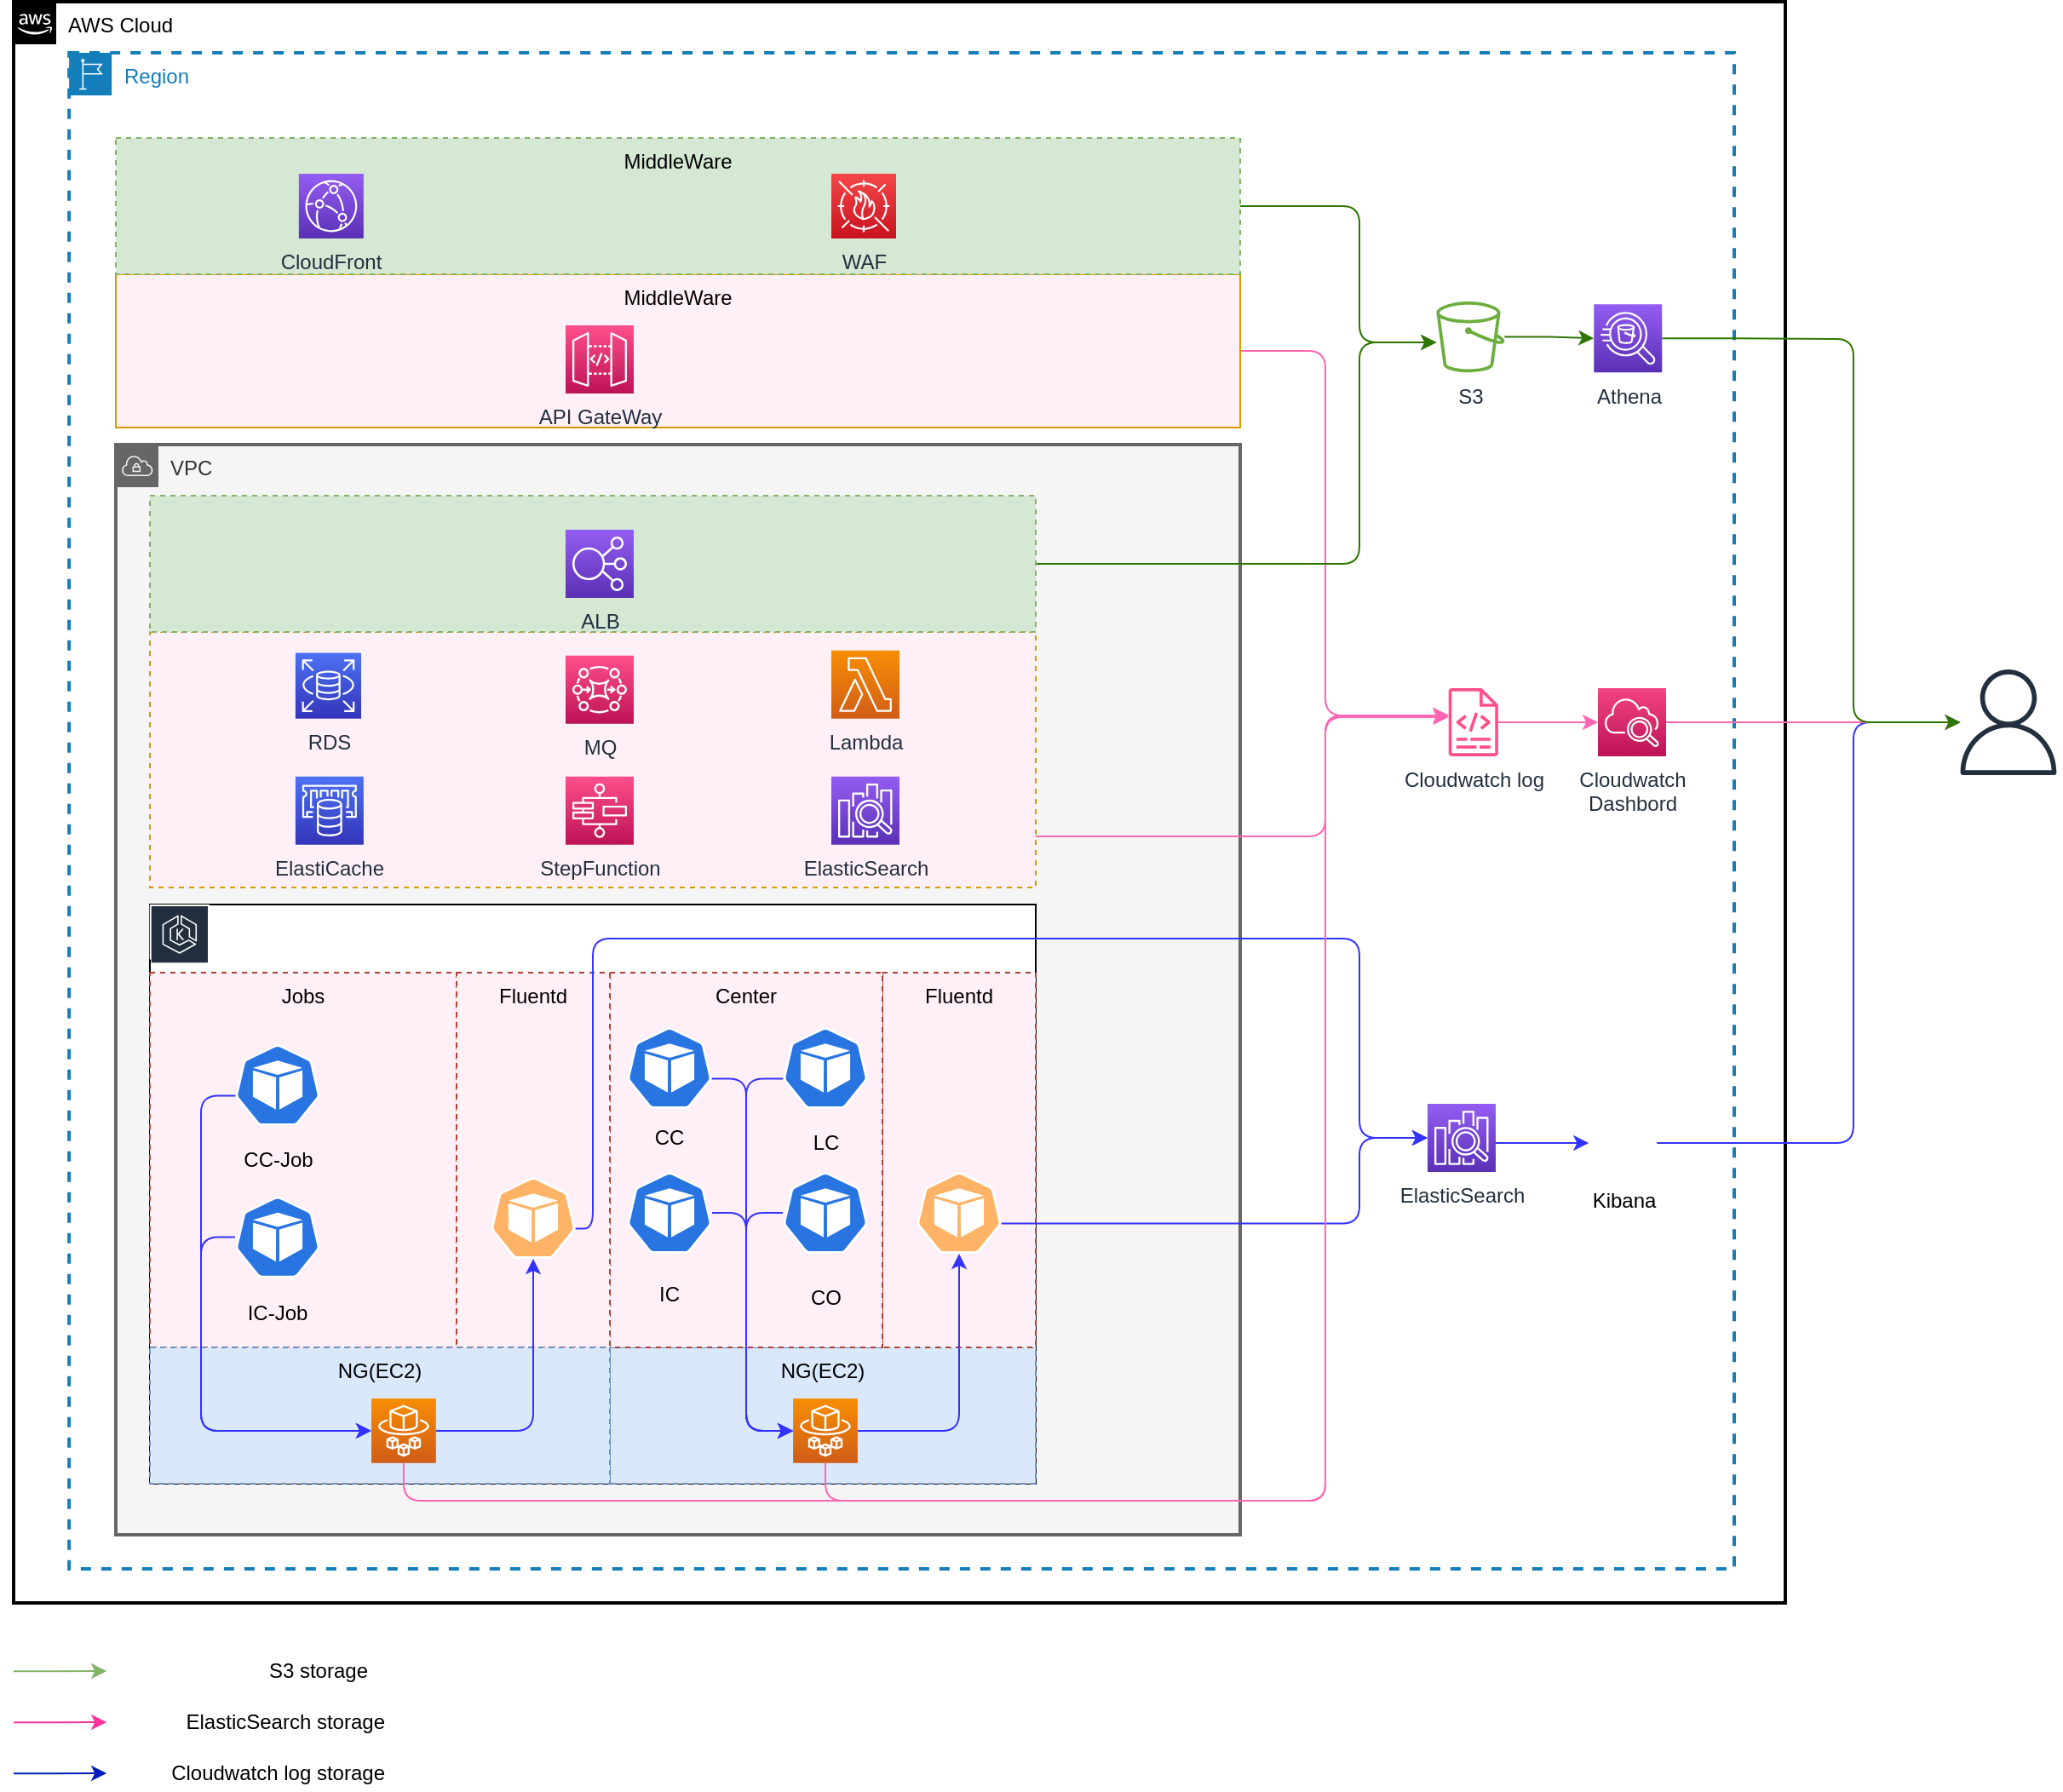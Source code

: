 <mxfile version="15.1.1" type="github">
  <diagram id="JrnqUwHhGGC6w4v_QgO1" name="Page-1">
    <mxGraphModel dx="1113" dy="553" grid="1" gridSize="10" guides="1" tooltips="1" connect="1" arrows="1" fold="1" page="1" pageScale="1" pageWidth="827" pageHeight="1169" background="none" math="0" shadow="0">
      <root>
        <mxCell id="0" />
        <mxCell id="1" parent="0" />
        <mxCell id="oeIwhElIJajcfcrf5PPU-1" value="AWS Cloud" style="points=[[0,0],[0.25,0],[0.5,0],[0.75,0],[1,0],[1,0.25],[1,0.5],[1,0.75],[1,1],[0.75,1],[0.5,1],[0.25,1],[0,1],[0,0.75],[0,0.5],[0,0.25]];outlineConnect=0;html=1;whiteSpace=wrap;fontSize=12;fontStyle=0;shape=mxgraph.aws4.group;grIcon=mxgraph.aws4.group_aws_cloud_alt;verticalAlign=top;align=left;spacingLeft=30;dashed=0;strokeWidth=2;" parent="1" vertex="1">
          <mxGeometry x="270" y="180" width="1040" height="940" as="geometry" />
        </mxCell>
        <mxCell id="oeIwhElIJajcfcrf5PPU-91" value="Region" style="points=[[0,0],[0.25,0],[0.5,0],[0.75,0],[1,0],[1,0.25],[1,0.5],[1,0.75],[1,1],[0.75,1],[0.5,1],[0.25,1],[0,1],[0,0.75],[0,0.5],[0,0.25]];outlineConnect=0;gradientColor=none;html=1;whiteSpace=wrap;fontSize=12;fontStyle=0;shape=mxgraph.aws4.group;grIcon=mxgraph.aws4.group_region;strokeColor=#147EBA;fillColor=none;verticalAlign=top;align=left;spacingLeft=30;fontColor=#147EBA;strokeWidth=2;dashed=1;" parent="1" vertex="1">
          <mxGeometry x="302.57" y="210" width="977.43" height="890" as="geometry" />
        </mxCell>
        <mxCell id="oeIwhElIJajcfcrf5PPU-107" style="edgeStyle=orthogonalEdgeStyle;rounded=1;orthogonalLoop=1;jettySize=auto;html=1;fillColor=#0050ef;strokeColor=#FF66B3;" parent="1" source="oeIwhElIJajcfcrf5PPU-88" target="oeIwhElIJajcfcrf5PPU-10" edge="1">
          <mxGeometry relative="1" as="geometry">
            <Array as="points">
              <mxPoint x="1040" y="385" />
              <mxPoint x="1040" y="599" />
            </Array>
          </mxGeometry>
        </mxCell>
        <mxCell id="oeIwhElIJajcfcrf5PPU-88" value="MiddleWare" style="verticalAlign=top;fontStyle=0;strokeColor=#d79b00;fillColor=#FFF0F7;" parent="1" vertex="1">
          <mxGeometry x="330" y="340" width="660" height="90" as="geometry" />
        </mxCell>
        <mxCell id="oeIwhElIJajcfcrf5PPU-87" style="edgeStyle=orthogonalEdgeStyle;rounded=1;orthogonalLoop=1;jettySize=auto;html=1;strokeColor=#2D7600;fillColor=#60a917;exitX=1;exitY=0.5;exitDx=0;exitDy=0;" parent="1" source="oeIwhElIJajcfcrf5PPU-86" target="oeIwhElIJajcfcrf5PPU-9" edge="1">
          <mxGeometry relative="1" as="geometry">
            <mxPoint x="1100" y="380" as="targetPoint" />
            <Array as="points">
              <mxPoint x="1060" y="300" />
              <mxPoint x="1060" y="380" />
            </Array>
          </mxGeometry>
        </mxCell>
        <mxCell id="oeIwhElIJajcfcrf5PPU-86" value="MiddleWare" style="fillColor=#d5e8d4;strokeColor=#82b366;dashed=1;verticalAlign=top;fontStyle=0;" parent="1" vertex="1">
          <mxGeometry x="330" y="260" width="660" height="80" as="geometry" />
        </mxCell>
        <mxCell id="oeIwhElIJajcfcrf5PPU-13" value="VPC" style="points=[[0,0],[0.25,0],[0.5,0],[0.75,0],[1,0],[1,0.25],[1,0.5],[1,0.75],[1,1],[0.75,1],[0.5,1],[0.25,1],[0,1],[0,0.75],[0,0.5],[0,0.25]];outlineConnect=0;html=1;whiteSpace=wrap;fontSize=12;fontStyle=0;shape=mxgraph.aws4.group;grIcon=mxgraph.aws4.group_vpc;strokeColor=#666666;fillColor=#f5f5f5;verticalAlign=top;align=left;spacingLeft=30;fontColor=#333333;strokeWidth=2;" parent="1" vertex="1">
          <mxGeometry x="330" y="440" width="660" height="640" as="geometry" />
        </mxCell>
        <mxCell id="oeIwhElIJajcfcrf5PPU-54" style="edgeStyle=orthogonalEdgeStyle;rounded=1;orthogonalLoop=1;jettySize=auto;html=1;fillColor=#0050ef;strokeColor=#FF66B3;" parent="1" source="oeIwhElIJajcfcrf5PPU-52" target="oeIwhElIJajcfcrf5PPU-10" edge="1">
          <mxGeometry relative="1" as="geometry">
            <Array as="points">
              <mxPoint x="1040" y="670" />
              <mxPoint x="1040" y="599" />
            </Array>
          </mxGeometry>
        </mxCell>
        <mxCell id="oeIwhElIJajcfcrf5PPU-52" value="" style="strokeColor=#d79b00;dashed=1;verticalAlign=top;fontStyle=0;fillColor=#FFF0F7;" parent="1" vertex="1">
          <mxGeometry x="350" y="550" width="520" height="150" as="geometry" />
        </mxCell>
        <mxCell id="oeIwhElIJajcfcrf5PPU-53" style="edgeStyle=orthogonalEdgeStyle;rounded=1;orthogonalLoop=1;jettySize=auto;html=1;exitX=1;exitY=0.5;exitDx=0;exitDy=0;strokeColor=#2D7600;fillColor=#60a917;" parent="1" source="oeIwhElIJajcfcrf5PPU-15" target="oeIwhElIJajcfcrf5PPU-9" edge="1">
          <mxGeometry relative="1" as="geometry">
            <mxPoint x="1050" y="370" as="targetPoint" />
            <Array as="points">
              <mxPoint x="1060" y="510" />
              <mxPoint x="1060" y="380" />
            </Array>
          </mxGeometry>
        </mxCell>
        <mxCell id="oeIwhElIJajcfcrf5PPU-15" value="" style="fillColor=#d5e8d4;strokeColor=#82b366;dashed=1;verticalAlign=top;fontStyle=0;" parent="1" vertex="1">
          <mxGeometry x="350" y="470" width="520" height="80" as="geometry" />
        </mxCell>
        <mxCell id="oeIwhElIJajcfcrf5PPU-4" value="" style="verticalAlign=top;fontStyle=0;" parent="1" vertex="1">
          <mxGeometry x="350" y="710" width="520" height="340" as="geometry" />
        </mxCell>
        <mxCell id="ypVvsSvRddGYxNXuuePC-1" value="Jobs" style="strokeColor=#ae4132;dashed=1;verticalAlign=top;fontStyle=0;fillColor=#FFF0F7;" parent="1" vertex="1">
          <mxGeometry x="350" y="750" width="180" height="220" as="geometry" />
        </mxCell>
        <mxCell id="oeIwhElIJajcfcrf5PPU-24" value="NG(EC2)" style="fillColor=#dae8fc;strokeColor=#6c8ebf;dashed=1;verticalAlign=top;fontStyle=0;" parent="1" vertex="1">
          <mxGeometry x="620" y="970" width="250" height="80" as="geometry" />
        </mxCell>
        <mxCell id="oeIwhElIJajcfcrf5PPU-27" value="Fluentd" style="strokeColor=#ae4132;dashed=1;verticalAlign=top;fontStyle=0;fillColor=#FFF0F7;" parent="1" vertex="1">
          <mxGeometry x="780" y="750" width="90" height="220" as="geometry" />
        </mxCell>
        <mxCell id="oeIwhElIJajcfcrf5PPU-26" value="Center" style="strokeColor=#ae4132;dashed=1;verticalAlign=top;fontStyle=0;fillColor=#FFF0F7;" parent="1" vertex="1">
          <mxGeometry x="620" y="750" width="160" height="220" as="geometry" />
        </mxCell>
        <mxCell id="oeIwhElIJajcfcrf5PPU-72" style="edgeStyle=orthogonalEdgeStyle;rounded=0;orthogonalLoop=1;jettySize=auto;html=1;strokeColor=#2D7600;fillColor=#60a917;" parent="1" source="oeIwhElIJajcfcrf5PPU-9" target="oeIwhElIJajcfcrf5PPU-70" edge="1">
          <mxGeometry relative="1" as="geometry" />
        </mxCell>
        <mxCell id="oeIwhElIJajcfcrf5PPU-9" value="S3" style="outlineConnect=0;fontColor=#232F3E;gradientColor=none;fillColor=#6CAE3E;strokeColor=none;dashed=0;verticalLabelPosition=bottom;verticalAlign=top;align=center;html=1;fontSize=12;fontStyle=0;aspect=fixed;pointerEvents=1;shape=mxgraph.aws4.bucket;" parent="1" vertex="1">
          <mxGeometry x="1105.18" y="356" width="40" height="41.6" as="geometry" />
        </mxCell>
        <mxCell id="oeIwhElIJajcfcrf5PPU-73" style="edgeStyle=orthogonalEdgeStyle;rounded=0;orthogonalLoop=1;jettySize=auto;html=1;entryX=0;entryY=0.5;entryDx=0;entryDy=0;entryPerimeter=0;fillColor=#0050ef;strokeColor=#FF66B3;" parent="1" source="oeIwhElIJajcfcrf5PPU-10" target="oeIwhElIJajcfcrf5PPU-69" edge="1">
          <mxGeometry relative="1" as="geometry" />
        </mxCell>
        <mxCell id="oeIwhElIJajcfcrf5PPU-10" value="Cloudwatch log" style="outlineConnect=0;fontColor=#232F3E;gradientColor=none;fillColor=#FF4F8B;strokeColor=none;dashed=0;verticalLabelPosition=bottom;verticalAlign=top;align=center;html=1;fontSize=12;fontStyle=0;aspect=fixed;pointerEvents=1;shape=mxgraph.aws4.logs;" parent="1" vertex="1">
          <mxGeometry x="1100" y="583" width="53.8" height="40" as="geometry" />
        </mxCell>
        <mxCell id="oeIwhElIJajcfcrf5PPU-74" style="edgeStyle=orthogonalEdgeStyle;rounded=1;orthogonalLoop=1;jettySize=auto;html=1;entryX=0;entryY=0.5;entryDx=0;entryDy=0;strokeColor=#3333FF;" parent="1" source="oeIwhElIJajcfcrf5PPU-97" target="oeIwhElIJajcfcrf5PPU-68" edge="1">
          <mxGeometry relative="1" as="geometry">
            <mxPoint x="1133.33" y="850" as="sourcePoint" />
            <Array as="points">
              <mxPoint x="1160" y="850" />
              <mxPoint x="1160" y="850" />
            </Array>
          </mxGeometry>
        </mxCell>
        <mxCell id="oeIwhElIJajcfcrf5PPU-14" value="RDS" style="points=[[0,0,0],[0.25,0,0],[0.5,0,0],[0.75,0,0],[1,0,0],[0,1,0],[0.25,1,0],[0.5,1,0],[0.75,1,0],[1,1,0],[0,0.25,0],[0,0.5,0],[0,0.75,0],[1,0.25,0],[1,0.5,0],[1,0.75,0]];outlineConnect=0;fontColor=#232F3E;gradientColor=#4D72F3;gradientDirection=north;fillColor=#3334B9;strokeColor=#ffffff;dashed=0;verticalLabelPosition=bottom;verticalAlign=top;align=center;html=1;fontSize=12;fontStyle=0;aspect=fixed;shape=mxgraph.aws4.resourceIcon;resIcon=mxgraph.aws4.rds;" parent="1" vertex="1">
          <mxGeometry x="435.43" y="562.28" width="38.57" height="38.57" as="geometry" />
        </mxCell>
        <mxCell id="oeIwhElIJajcfcrf5PPU-17" value="MQ" style="points=[[0,0,0],[0.25,0,0],[0.5,0,0],[0.75,0,0],[1,0,0],[0,1,0],[0.25,1,0],[0.5,1,0],[0.75,1,0],[1,1,0],[0,0.25,0],[0,0.5,0],[0,0.75,0],[1,0.25,0],[1,0.5,0],[1,0.75,0]];outlineConnect=0;fontColor=#232F3E;gradientColor=#FF4F8B;gradientDirection=north;fillColor=#BC1356;strokeColor=#ffffff;dashed=0;verticalLabelPosition=bottom;verticalAlign=top;align=center;html=1;fontSize=12;fontStyle=0;shape=mxgraph.aws4.resourceIcon;resIcon=mxgraph.aws4.mq;aspect=fixed;" parent="1" vertex="1">
          <mxGeometry x="594" y="563.85" width="40" height="40" as="geometry" />
        </mxCell>
        <mxCell id="oeIwhElIJajcfcrf5PPU-18" value="StepFunction" style="points=[[0,0,0],[0.25,0,0],[0.5,0,0],[0.75,0,0],[1,0,0],[0,1,0],[0.25,1,0],[0.5,1,0],[0.75,1,0],[1,1,0],[0,0.25,0],[0,0.5,0],[0,0.75,0],[1,0.25,0],[1,0.5,0],[1,0.75,0]];outlineConnect=0;fontColor=#232F3E;gradientColor=#FF4F8B;gradientDirection=north;fillColor=#BC1356;strokeColor=#ffffff;dashed=0;verticalLabelPosition=bottom;verticalAlign=top;align=center;html=1;fontSize=12;fontStyle=0;aspect=fixed;shape=mxgraph.aws4.resourceIcon;resIcon=mxgraph.aws4.step_functions;" parent="1" vertex="1">
          <mxGeometry x="594" y="634.85" width="40" height="40" as="geometry" />
        </mxCell>
        <mxCell id="oeIwhElIJajcfcrf5PPU-20" value="CloudFront" style="points=[[0,0,0],[0.25,0,0],[0.5,0,0],[0.75,0,0],[1,0,0],[0,1,0],[0.25,1,0],[0.5,1,0],[0.75,1,0],[1,1,0],[0,0.25,0],[0,0.5,0],[0,0.75,0],[1,0.25,0],[1,0.5,0],[1,0.75,0]];outlineConnect=0;fontColor=#232F3E;gradientColor=#945DF2;gradientDirection=north;fillColor=#5A30B5;strokeColor=#ffffff;dashed=0;verticalLabelPosition=bottom;verticalAlign=top;align=center;html=1;fontSize=12;fontStyle=0;aspect=fixed;shape=mxgraph.aws4.resourceIcon;resIcon=mxgraph.aws4.cloudfront;" parent="1" vertex="1">
          <mxGeometry x="437.43" y="281" width="38" height="38" as="geometry" />
        </mxCell>
        <mxCell id="oeIwhElIJajcfcrf5PPU-21" value="ALB" style="points=[[0,0,0],[0.25,0,0],[0.5,0,0],[0.75,0,0],[1,0,0],[0,1,0],[0.25,1,0],[0.5,1,0],[0.75,1,0],[1,1,0],[0,0.25,0],[0,0.5,0],[0,0.75,0],[1,0.25,0],[1,0.5,0],[1,0.75,0]];outlineConnect=0;fontColor=#232F3E;gradientColor=#945DF2;gradientDirection=north;fillColor=#5A30B5;strokeColor=#ffffff;dashed=0;verticalLabelPosition=bottom;verticalAlign=top;align=center;html=1;fontSize=12;fontStyle=0;aspect=fixed;shape=mxgraph.aws4.resourceIcon;resIcon=mxgraph.aws4.elastic_load_balancing;" parent="1" vertex="1">
          <mxGeometry x="594" y="490" width="40" height="40" as="geometry" />
        </mxCell>
        <mxCell id="oeIwhElIJajcfcrf5PPU-5" value="" style="outlineConnect=0;fontColor=#232F3E;gradientColor=none;strokeColor=#ffffff;fillColor=#232F3E;dashed=0;verticalLabelPosition=middle;verticalAlign=bottom;align=center;html=1;whiteSpace=wrap;fontSize=10;fontStyle=1;spacing=3;shape=mxgraph.aws4.productIcon;prIcon=mxgraph.aws4.eks;" parent="1" vertex="1">
          <mxGeometry x="349.86" y="710" width="35.143" height="32.308" as="geometry" />
        </mxCell>
        <mxCell id="oeIwhElIJajcfcrf5PPU-35" style="edgeStyle=orthogonalEdgeStyle;rounded=1;orthogonalLoop=1;jettySize=auto;html=1;entryX=0.5;entryY=1;entryDx=0;entryDy=0;entryPerimeter=0;exitX=1;exitY=0.5;exitDx=0;exitDy=0;exitPerimeter=0;strokeColor=#3333FF;" parent="1" source="oeIwhElIJajcfcrf5PPU-7" target="oeIwhElIJajcfcrf5PPU-25" edge="1">
          <mxGeometry relative="1" as="geometry">
            <mxPoint x="800" y="830" as="targetPoint" />
            <Array as="points">
              <mxPoint x="825" y="1019" />
            </Array>
            <mxPoint x="810" y="970" as="sourcePoint" />
          </mxGeometry>
        </mxCell>
        <mxCell id="oeIwhElIJajcfcrf5PPU-63" style="edgeStyle=orthogonalEdgeStyle;rounded=1;orthogonalLoop=1;jettySize=auto;html=1;fillColor=#0050ef;strokeColor=#FF66B3;" parent="1" source="oeIwhElIJajcfcrf5PPU-7" target="oeIwhElIJajcfcrf5PPU-10" edge="1">
          <mxGeometry relative="1" as="geometry">
            <Array as="points">
              <mxPoint x="747" y="1060" />
              <mxPoint x="1040" y="1060" />
              <mxPoint x="1040" y="599" />
            </Array>
          </mxGeometry>
        </mxCell>
        <mxCell id="oeIwhElIJajcfcrf5PPU-7" value="" style="points=[[0,0,0],[0.25,0,0],[0.5,0,0],[0.75,0,0],[1,0,0],[0,1,0],[0.25,1,0],[0.5,1,0],[0.75,1,0],[1,1,0],[0,0.25,0],[0,0.5,0],[0,0.75,0],[1,0.25,0],[1,0.5,0],[1,0.75,0]];outlineConnect=0;fontColor=#232F3E;gradientColor=#F78E04;gradientDirection=north;fillColor=#D05C17;strokeColor=#ffffff;dashed=0;verticalLabelPosition=bottom;verticalAlign=top;align=center;html=1;fontSize=12;fontStyle=0;aspect=fixed;shape=mxgraph.aws4.resourceIcon;resIcon=mxgraph.aws4.fargate;" parent="1" vertex="1">
          <mxGeometry x="727.56" y="1000" width="37.9" height="37.9" as="geometry" />
        </mxCell>
        <mxCell id="oeIwhElIJajcfcrf5PPU-37" style="edgeStyle=orthogonalEdgeStyle;rounded=1;orthogonalLoop=1;jettySize=auto;html=1;strokeColor=#3333FF;exitX=0.995;exitY=0.63;exitDx=0;exitDy=0;exitPerimeter=0;entryX=0;entryY=0.5;entryDx=0;entryDy=0;entryPerimeter=0;" parent="1" source="oeIwhElIJajcfcrf5PPU-25" target="oeIwhElIJajcfcrf5PPU-97" edge="1">
          <mxGeometry relative="1" as="geometry">
            <mxPoint x="1060" y="850" as="targetPoint" />
            <Array as="points">
              <mxPoint x="1060" y="897" />
              <mxPoint x="1060" y="847" />
            </Array>
          </mxGeometry>
        </mxCell>
        <mxCell id="oeIwhElIJajcfcrf5PPU-25" value="" style="html=1;dashed=0;whitespace=wrap;strokeColor=#ffffff;points=[[0.005,0.63,0],[0.1,0.2,0],[0.9,0.2,0],[0.5,0,0],[0.995,0.63,0],[0.72,0.99,0],[0.5,1,0],[0.28,0.99,0]];shape=mxgraph.kubernetes.icon;prIcon=pod;fillColor=#FFB366;" parent="1" vertex="1">
          <mxGeometry x="800" y="867" width="50" height="48" as="geometry" />
        </mxCell>
        <mxCell id="oeIwhElIJajcfcrf5PPU-31" style="edgeStyle=orthogonalEdgeStyle;rounded=1;orthogonalLoop=1;jettySize=auto;html=1;entryX=0;entryY=0.5;entryDx=0;entryDy=0;entryPerimeter=0;strokeColor=#3333FF;exitX=0.995;exitY=0.63;exitDx=0;exitDy=0;exitPerimeter=0;" parent="1" source="oeIwhElIJajcfcrf5PPU-28" target="oeIwhElIJajcfcrf5PPU-7" edge="1">
          <mxGeometry relative="1" as="geometry">
            <Array as="points">
              <mxPoint x="700" y="812" />
              <mxPoint x="700" y="1019" />
            </Array>
          </mxGeometry>
        </mxCell>
        <mxCell id="oeIwhElIJajcfcrf5PPU-28" value="" style="html=1;dashed=0;whitespace=wrap;fillColor=#2875E2;strokeColor=#ffffff;points=[[0.005,0.63,0],[0.1,0.2,0],[0.9,0.2,0],[0.5,0,0],[0.995,0.63,0],[0.72,0.99,0],[0.5,1,0],[0.28,0.99,0]];shape=mxgraph.kubernetes.icon;prIcon=pod" parent="1" vertex="1">
          <mxGeometry x="630" y="782" width="50" height="48" as="geometry" />
        </mxCell>
        <mxCell id="oeIwhElIJajcfcrf5PPU-61" value="API GateWay" style="points=[[0,0,0],[0.25,0,0],[0.5,0,0],[0.75,0,0],[1,0,0],[0,1,0],[0.25,1,0],[0.5,1,0],[0.75,1,0],[1,1,0],[0,0.25,0],[0,0.5,0],[0,0.75,0],[1,0.25,0],[1,0.5,0],[1,0.75,0]];outlineConnect=0;fontColor=#232F3E;gradientColor=#FF4F8B;gradientDirection=north;fillColor=#BC1356;strokeColor=#ffffff;dashed=0;verticalLabelPosition=bottom;verticalAlign=top;align=center;html=1;fontSize=12;fontStyle=0;aspect=fixed;shape=mxgraph.aws4.resourceIcon;resIcon=mxgraph.aws4.api_gateway;" parent="1" vertex="1">
          <mxGeometry x="594" y="370" width="40" height="40" as="geometry" />
        </mxCell>
        <mxCell id="oeIwhElIJajcfcrf5PPU-65" value="WAF" style="points=[[0,0,0],[0.25,0,0],[0.5,0,0],[0.75,0,0],[1,0,0],[0,1,0],[0.25,1,0],[0.5,1,0],[0.75,1,0],[1,1,0],[0,0.25,0],[0,0.5,0],[0,0.75,0],[1,0.25,0],[1,0.5,0],[1,0.75,0]];outlineConnect=0;fontColor=#232F3E;gradientColor=#F54749;gradientDirection=north;fillColor=#C7131F;strokeColor=#ffffff;dashed=0;verticalLabelPosition=bottom;verticalAlign=top;align=center;html=1;fontSize=12;fontStyle=0;aspect=fixed;shape=mxgraph.aws4.resourceIcon;resIcon=mxgraph.aws4.waf;" parent="1" vertex="1">
          <mxGeometry x="750.0" y="281" width="38" height="38" as="geometry" />
        </mxCell>
        <mxCell id="oeIwhElIJajcfcrf5PPU-79" style="edgeStyle=orthogonalEdgeStyle;rounded=1;orthogonalLoop=1;jettySize=auto;html=1;strokeColor=#3333FF;" parent="1" source="oeIwhElIJajcfcrf5PPU-68" target="oeIwhElIJajcfcrf5PPU-75" edge="1">
          <mxGeometry relative="1" as="geometry">
            <Array as="points">
              <mxPoint x="1350" y="850" />
              <mxPoint x="1350" y="603" />
            </Array>
          </mxGeometry>
        </mxCell>
        <mxCell id="oeIwhElIJajcfcrf5PPU-68" value="Kibana" style="shape=image;html=1;verticalAlign=top;verticalLabelPosition=bottom;labelBackgroundColor=#ffffff;imageAspect=0;aspect=fixed;image=https://cdn4.iconfinder.com/data/icons/logos-brands-5/24/kibana-128.png;fillColor=#FFB366;" parent="1" vertex="1">
          <mxGeometry x="1194.64" y="830" width="40" height="40" as="geometry" />
        </mxCell>
        <mxCell id="oeIwhElIJajcfcrf5PPU-78" style="edgeStyle=orthogonalEdgeStyle;orthogonalLoop=1;jettySize=auto;html=1;rounded=1;fillColor=#f8cecc;strokeColor=#FF66B3;" parent="1" source="oeIwhElIJajcfcrf5PPU-69" target="oeIwhElIJajcfcrf5PPU-75" edge="1">
          <mxGeometry relative="1" as="geometry" />
        </mxCell>
        <mxCell id="oeIwhElIJajcfcrf5PPU-69" value="Cloudwatch&lt;br&gt;Dashbord" style="points=[[0,0,0],[0.25,0,0],[0.5,0,0],[0.75,0,0],[1,0,0],[0,1,0],[0.25,1,0],[0.5,1,0],[0.75,1,0],[1,1,0],[0,0.25,0],[0,0.5,0],[0,0.75,0],[1,0.25,0],[1,0.5,0],[1,0.75,0]];points=[[0,0,0],[0.25,0,0],[0.5,0,0],[0.75,0,0],[1,0,0],[0,1,0],[0.25,1,0],[0.5,1,0],[0.75,1,0],[1,1,0],[0,0.25,0],[0,0.5,0],[0,0.75,0],[1,0.25,0],[1,0.5,0],[1,0.75,0]];outlineConnect=0;fontColor=#232F3E;gradientColor=#F34482;gradientDirection=north;fillColor=#BC1356;strokeColor=#ffffff;dashed=0;verticalLabelPosition=bottom;verticalAlign=top;align=center;html=1;fontSize=12;fontStyle=0;aspect=fixed;shape=mxgraph.aws4.resourceIcon;resIcon=mxgraph.aws4.cloudwatch_2;" parent="1" vertex="1">
          <mxGeometry x="1200" y="583" width="40" height="40" as="geometry" />
        </mxCell>
        <mxCell id="oeIwhElIJajcfcrf5PPU-77" style="edgeStyle=orthogonalEdgeStyle;rounded=1;orthogonalLoop=1;jettySize=auto;html=1;strokeColor=#2D7600;fillColor=#60a917;exitX=1;exitY=0.5;exitDx=0;exitDy=0;exitPerimeter=0;" parent="1" source="oeIwhElIJajcfcrf5PPU-70" target="oeIwhElIJajcfcrf5PPU-75" edge="1">
          <mxGeometry relative="1" as="geometry">
            <mxPoint x="1200" y="370" as="sourcePoint" />
            <Array as="points">
              <mxPoint x="1270" y="378" />
              <mxPoint x="1350" y="378" />
              <mxPoint x="1350" y="599" />
            </Array>
          </mxGeometry>
        </mxCell>
        <mxCell id="oeIwhElIJajcfcrf5PPU-70" value="Athena" style="points=[[0,0,0],[0.25,0,0],[0.5,0,0],[0.75,0,0],[1,0,0],[0,1,0],[0.25,1,0],[0.5,1,0],[0.75,1,0],[1,1,0],[0,0.25,0],[0,0.5,0],[0,0.75,0],[1,0.25,0],[1,0.5,0],[1,0.75,0]];outlineConnect=0;fontColor=#232F3E;gradientColor=#945DF2;gradientDirection=north;fillColor=#5A30B5;strokeColor=#ffffff;dashed=0;verticalLabelPosition=bottom;verticalAlign=top;align=center;html=1;fontSize=12;fontStyle=0;aspect=fixed;shape=mxgraph.aws4.resourceIcon;resIcon=mxgraph.aws4.athena;" parent="1" vertex="1">
          <mxGeometry x="1197.64" y="357.6" width="40" height="40" as="geometry" />
        </mxCell>
        <mxCell id="oeIwhElIJajcfcrf5PPU-75" value="" style="outlineConnect=0;fontColor=#232F3E;gradientColor=none;fillColor=#232F3E;strokeColor=none;dashed=0;verticalLabelPosition=bottom;verticalAlign=top;align=center;html=1;fontSize=12;fontStyle=0;aspect=fixed;pointerEvents=1;shape=mxgraph.aws4.user;" parent="1" vertex="1">
          <mxGeometry x="1410" y="572" width="62" height="62" as="geometry" />
        </mxCell>
        <mxCell id="oeIwhElIJajcfcrf5PPU-93" value="Lambda" style="points=[[0,0,0],[0.25,0,0],[0.5,0,0],[0.75,0,0],[1,0,0],[0,1,0],[0.25,1,0],[0.5,1,0],[0.75,1,0],[1,1,0],[0,0.25,0],[0,0.5,0],[0,0.75,0],[1,0.25,0],[1,0.5,0],[1,0.75,0]];outlineConnect=0;fontColor=#232F3E;gradientColor=#F78E04;gradientDirection=north;fillColor=#D05C17;strokeColor=#ffffff;dashed=0;verticalLabelPosition=bottom;verticalAlign=top;align=center;html=1;fontSize=12;fontStyle=0;aspect=fixed;shape=mxgraph.aws4.resourceIcon;resIcon=mxgraph.aws4.lambda;" parent="1" vertex="1">
          <mxGeometry x="750" y="560.85" width="40" height="40" as="geometry" />
        </mxCell>
        <mxCell id="oeIwhElIJajcfcrf5PPU-94" value="ElasticSearch" style="points=[[0,0,0],[0.25,0,0],[0.5,0,0],[0.75,0,0],[1,0,0],[0,1,0],[0.25,1,0],[0.5,1,0],[0.75,1,0],[1,1,0],[0,0.25,0],[0,0.5,0],[0,0.75,0],[1,0.25,0],[1,0.5,0],[1,0.75,0]];outlineConnect=0;fontColor=#232F3E;gradientColor=#945DF2;gradientDirection=north;fillColor=#5A30B5;strokeColor=#ffffff;dashed=0;verticalLabelPosition=bottom;verticalAlign=top;align=center;html=1;fontSize=12;fontStyle=0;aspect=fixed;shape=mxgraph.aws4.resourceIcon;resIcon=mxgraph.aws4.elasticsearch_service;" parent="1" vertex="1">
          <mxGeometry x="750" y="634.85" width="40" height="40" as="geometry" />
        </mxCell>
        <mxCell id="oeIwhElIJajcfcrf5PPU-96" value="ElastiCache" style="points=[[0,0,0],[0.25,0,0],[0.5,0,0],[0.75,0,0],[1,0,0],[0,1,0],[0.25,1,0],[0.5,1,0],[0.75,1,0],[1,1,0],[0,0.25,0],[0,0.5,0],[0,0.75,0],[1,0.25,0],[1,0.5,0],[1,0.75,0]];outlineConnect=0;fontColor=#232F3E;gradientColor=#4D72F3;gradientDirection=north;fillColor=#3334B9;strokeColor=#ffffff;dashed=0;verticalLabelPosition=bottom;verticalAlign=top;align=center;html=1;fontSize=12;fontStyle=0;aspect=fixed;shape=mxgraph.aws4.resourceIcon;resIcon=mxgraph.aws4.elasticache;" parent="1" vertex="1">
          <mxGeometry x="435.43" y="634.85" width="40" height="40" as="geometry" />
        </mxCell>
        <mxCell id="oeIwhElIJajcfcrf5PPU-97" value="ElasticSearch" style="points=[[0,0,0],[0.25,0,0],[0.5,0,0],[0.75,0,0],[1,0,0],[0,1,0],[0.25,1,0],[0.5,1,0],[0.75,1,0],[1,1,0],[0,0.25,0],[0,0.5,0],[0,0.75,0],[1,0.25,0],[1,0.5,0],[1,0.75,0]];outlineConnect=0;fontColor=#232F3E;gradientColor=#945DF2;gradientDirection=north;fillColor=#5A30B5;strokeColor=#ffffff;dashed=0;verticalLabelPosition=bottom;verticalAlign=top;align=center;html=1;fontSize=12;fontStyle=0;aspect=fixed;shape=mxgraph.aws4.resourceIcon;resIcon=mxgraph.aws4.elasticsearch_service;" parent="1" vertex="1">
          <mxGeometry x="1100" y="827" width="40" height="40" as="geometry" />
        </mxCell>
        <mxCell id="oeIwhElIJajcfcrf5PPU-101" style="edgeStyle=orthogonalEdgeStyle;rounded=0;orthogonalLoop=1;jettySize=auto;html=1;entryX=0;entryY=0.5;entryDx=0;entryDy=0;entryPerimeter=0;strokeColor=#82b366;fillColor=#d5e8d4;" parent="1" edge="1">
          <mxGeometry relative="1" as="geometry">
            <mxPoint x="270" y="1160.1" as="sourcePoint" />
            <mxPoint x="324.6" y="1160" as="targetPoint" />
            <Array as="points">
              <mxPoint x="294.6" y="1160" />
              <mxPoint x="294.6" y="1160" />
            </Array>
          </mxGeometry>
        </mxCell>
        <mxCell id="oeIwhElIJajcfcrf5PPU-102" style="edgeStyle=orthogonalEdgeStyle;rounded=0;orthogonalLoop=1;jettySize=auto;html=1;entryX=0;entryY=0.5;entryDx=0;entryDy=0;entryPerimeter=0;fillColor=#d80073;strokeColor=#FF3399;" parent="1" edge="1">
          <mxGeometry relative="1" as="geometry">
            <mxPoint x="270" y="1190.1" as="sourcePoint" />
            <mxPoint x="324.6" y="1190" as="targetPoint" />
            <Array as="points">
              <mxPoint x="294.6" y="1190" />
              <mxPoint x="294.6" y="1190" />
            </Array>
          </mxGeometry>
        </mxCell>
        <mxCell id="oeIwhElIJajcfcrf5PPU-103" style="edgeStyle=orthogonalEdgeStyle;rounded=0;orthogonalLoop=1;jettySize=auto;html=1;entryX=0;entryY=0.5;entryDx=0;entryDy=0;entryPerimeter=0;strokeColor=#001DBC;fillColor=#0050ef;" parent="1" edge="1">
          <mxGeometry relative="1" as="geometry">
            <mxPoint x="270" y="1220.1" as="sourcePoint" />
            <mxPoint x="324.6" y="1220" as="targetPoint" />
            <Array as="points">
              <mxPoint x="294.6" y="1220" />
              <mxPoint x="294.6" y="1220" />
            </Array>
          </mxGeometry>
        </mxCell>
        <mxCell id="oeIwhElIJajcfcrf5PPU-104" value="S3 storage" style="text;html=1;strokeColor=none;fillColor=none;align=right;verticalAlign=middle;whiteSpace=wrap;rounded=0;" parent="1" vertex="1">
          <mxGeometry x="350" y="1150" width="130" height="20" as="geometry" />
        </mxCell>
        <mxCell id="oeIwhElIJajcfcrf5PPU-105" value="ElasticSearch storage" style="text;html=1;strokeColor=none;fillColor=none;align=right;verticalAlign=middle;whiteSpace=wrap;rounded=0;" parent="1" vertex="1">
          <mxGeometry x="350" y="1180" width="140" height="20" as="geometry" />
        </mxCell>
        <mxCell id="oeIwhElIJajcfcrf5PPU-106" value="Cloudwatch log storage" style="text;html=1;strokeColor=none;fillColor=none;align=right;verticalAlign=middle;whiteSpace=wrap;rounded=0;" parent="1" vertex="1">
          <mxGeometry x="350" y="1210" width="140" height="20" as="geometry" />
        </mxCell>
        <mxCell id="ypVvsSvRddGYxNXuuePC-27" style="edgeStyle=orthogonalEdgeStyle;rounded=1;orthogonalLoop=1;jettySize=auto;html=1;entryX=0;entryY=0.5;entryDx=0;entryDy=0;entryPerimeter=0;exitX=0.005;exitY=0.63;exitDx=0;exitDy=0;exitPerimeter=0;strokeColor=#3333FF;" parent="1" source="ypVvsSvRddGYxNXuuePC-24" target="oeIwhElIJajcfcrf5PPU-7" edge="1">
          <mxGeometry relative="1" as="geometry">
            <mxPoint x="722" y="818" as="sourcePoint" />
            <Array as="points">
              <mxPoint x="700" y="812" />
              <mxPoint x="700" y="1019" />
            </Array>
          </mxGeometry>
        </mxCell>
        <mxCell id="ypVvsSvRddGYxNXuuePC-24" value="" style="html=1;dashed=0;whitespace=wrap;fillColor=#2875E2;strokeColor=#ffffff;points=[[0.005,0.63,0],[0.1,0.2,0],[0.9,0.2,0],[0.5,0,0],[0.995,0.63,0],[0.72,0.99,0],[0.5,1,0],[0.28,0.99,0]];shape=mxgraph.kubernetes.icon;prIcon=pod" parent="1" vertex="1">
          <mxGeometry x="721.51" y="782" width="50" height="48" as="geometry" />
        </mxCell>
        <mxCell id="ypVvsSvRddGYxNXuuePC-28" style="edgeStyle=orthogonalEdgeStyle;rounded=1;orthogonalLoop=1;jettySize=auto;html=1;strokeColor=#3333FF;" parent="1" source="ypVvsSvRddGYxNXuuePC-25" target="oeIwhElIJajcfcrf5PPU-7" edge="1">
          <mxGeometry relative="1" as="geometry">
            <Array as="points">
              <mxPoint x="700" y="891" />
              <mxPoint x="700" y="1019" />
            </Array>
          </mxGeometry>
        </mxCell>
        <mxCell id="ypVvsSvRddGYxNXuuePC-25" value="" style="html=1;dashed=0;whitespace=wrap;fillColor=#2875E2;strokeColor=#ffffff;points=[[0.005,0.63,0],[0.1,0.2,0],[0.9,0.2,0],[0.5,0,0],[0.995,0.63,0],[0.72,0.99,0],[0.5,1,0],[0.28,0.99,0]];shape=mxgraph.kubernetes.icon;prIcon=pod" parent="1" vertex="1">
          <mxGeometry x="721.51" y="867" width="50" height="48" as="geometry" />
        </mxCell>
        <mxCell id="ypVvsSvRddGYxNXuuePC-29" style="edgeStyle=orthogonalEdgeStyle;rounded=1;orthogonalLoop=1;jettySize=auto;html=1;strokeColor=#3333FF;" parent="1" source="ypVvsSvRddGYxNXuuePC-26" target="oeIwhElIJajcfcrf5PPU-7" edge="1">
          <mxGeometry relative="1" as="geometry">
            <Array as="points">
              <mxPoint x="700" y="891" />
              <mxPoint x="700" y="1019" />
            </Array>
          </mxGeometry>
        </mxCell>
        <mxCell id="ypVvsSvRddGYxNXuuePC-26" value="" style="html=1;dashed=0;whitespace=wrap;fillColor=#2875E2;strokeColor=#ffffff;points=[[0.005,0.63,0],[0.1,0.2,0],[0.9,0.2,0],[0.5,0,0],[0.995,0.63,0],[0.72,0.99,0],[0.5,1,0],[0.28,0.99,0]];shape=mxgraph.kubernetes.icon;prIcon=pod" parent="1" vertex="1">
          <mxGeometry x="630" y="867" width="50" height="48" as="geometry" />
        </mxCell>
        <mxCell id="ypVvsSvRddGYxNXuuePC-30" value="CC" style="text;html=1;strokeColor=none;fillColor=none;align=center;verticalAlign=middle;whiteSpace=wrap;rounded=0;" parent="1" vertex="1">
          <mxGeometry x="635" y="837" width="40" height="20" as="geometry" />
        </mxCell>
        <mxCell id="ypVvsSvRddGYxNXuuePC-31" value="LC" style="text;html=1;strokeColor=none;fillColor=none;align=center;verticalAlign=middle;whiteSpace=wrap;rounded=0;" parent="1" vertex="1">
          <mxGeometry x="726.51" y="840" width="40" height="20" as="geometry" />
        </mxCell>
        <mxCell id="ypVvsSvRddGYxNXuuePC-32" value="IC" style="text;html=1;strokeColor=none;fillColor=none;align=center;verticalAlign=middle;whiteSpace=wrap;rounded=0;" parent="1" vertex="1">
          <mxGeometry x="635" y="929.27" width="40" height="20" as="geometry" />
        </mxCell>
        <mxCell id="ypVvsSvRddGYxNXuuePC-33" value="CO" style="text;html=1;strokeColor=none;fillColor=none;align=center;verticalAlign=middle;whiteSpace=wrap;rounded=0;" parent="1" vertex="1">
          <mxGeometry x="726.51" y="931.05" width="40" height="20" as="geometry" />
        </mxCell>
        <mxCell id="_JT-66ZN1zITnM5QxsLQ-3" value="" style="html=1;dashed=0;whitespace=wrap;fillColor=#2875E2;strokeColor=#ffffff;points=[[0.005,0.63,0],[0.1,0.2,0],[0.9,0.2,0],[0.5,0,0],[0.995,0.63,0],[0.72,0.99,0],[0.5,1,0],[0.28,0.99,0]];shape=mxgraph.kubernetes.icon;prIcon=pod" parent="1" vertex="1">
          <mxGeometry x="400" y="792" width="50" height="48" as="geometry" />
        </mxCell>
        <mxCell id="_JT-66ZN1zITnM5QxsLQ-4" value="" style="html=1;dashed=0;whitespace=wrap;fillColor=#2875E2;strokeColor=#ffffff;points=[[0.005,0.63,0],[0.1,0.2,0],[0.9,0.2,0],[0.5,0,0],[0.995,0.63,0],[0.72,0.99,0],[0.5,1,0],[0.28,0.99,0]];shape=mxgraph.kubernetes.icon;prIcon=pod" parent="1" vertex="1">
          <mxGeometry x="400" y="881.27" width="50" height="48" as="geometry" />
        </mxCell>
        <mxCell id="_JT-66ZN1zITnM5QxsLQ-5" value="CC-Job" style="text;html=1;strokeColor=none;fillColor=none;align=center;verticalAlign=middle;whiteSpace=wrap;rounded=0;" parent="1" vertex="1">
          <mxGeometry x="402.5" y="850" width="45" height="20" as="geometry" />
        </mxCell>
        <mxCell id="_JT-66ZN1zITnM5QxsLQ-6" value="IC-Job" style="text;html=1;strokeColor=none;fillColor=none;align=center;verticalAlign=middle;whiteSpace=wrap;rounded=0;" parent="1" vertex="1">
          <mxGeometry x="405" y="940" width="40" height="20" as="geometry" />
        </mxCell>
        <mxCell id="dtuYlPgNzGl7WWVeHhuZ-4" value="Fluentd" style="strokeColor=#ae4132;dashed=1;verticalAlign=top;fontStyle=0;fillColor=#FFF0F7;" vertex="1" parent="1">
          <mxGeometry x="530" y="750" width="90" height="220" as="geometry" />
        </mxCell>
        <mxCell id="dtuYlPgNzGl7WWVeHhuZ-11" style="edgeStyle=orthogonalEdgeStyle;rounded=1;orthogonalLoop=1;jettySize=auto;html=1;entryX=0;entryY=0.5;entryDx=0;entryDy=0;entryPerimeter=0;exitX=0.995;exitY=0.63;exitDx=0;exitDy=0;exitPerimeter=0;strokeColor=#3333FF;" edge="1" parent="1" source="dtuYlPgNzGl7WWVeHhuZ-5" target="oeIwhElIJajcfcrf5PPU-97">
          <mxGeometry relative="1" as="geometry">
            <Array as="points">
              <mxPoint x="610" y="900" />
              <mxPoint x="610" y="730" />
              <mxPoint x="1060" y="730" />
              <mxPoint x="1060" y="847" />
            </Array>
          </mxGeometry>
        </mxCell>
        <mxCell id="dtuYlPgNzGl7WWVeHhuZ-5" value="" style="html=1;dashed=0;whitespace=wrap;strokeColor=#ffffff;points=[[0.005,0.63,0],[0.1,0.2,0],[0.9,0.2,0],[0.5,0,0],[0.995,0.63,0],[0.72,0.99,0],[0.5,1,0],[0.28,0.99,0]];shape=mxgraph.kubernetes.icon;prIcon=pod;fillColor=#FFB366;" vertex="1" parent="1">
          <mxGeometry x="550" y="870" width="50" height="48" as="geometry" />
        </mxCell>
        <mxCell id="dtuYlPgNzGl7WWVeHhuZ-6" value="NG(EC2)" style="fillColor=#dae8fc;strokeColor=#6c8ebf;dashed=1;verticalAlign=top;fontStyle=0;" vertex="1" parent="1">
          <mxGeometry x="350" y="970" width="270" height="80" as="geometry" />
        </mxCell>
        <mxCell id="dtuYlPgNzGl7WWVeHhuZ-10" style="edgeStyle=orthogonalEdgeStyle;rounded=1;orthogonalLoop=1;jettySize=auto;html=1;entryX=0.5;entryY=1;entryDx=0;entryDy=0;entryPerimeter=0;strokeColor=#3333FF;" edge="1" parent="1" source="dtuYlPgNzGl7WWVeHhuZ-7" target="dtuYlPgNzGl7WWVeHhuZ-5">
          <mxGeometry relative="1" as="geometry" />
        </mxCell>
        <mxCell id="dtuYlPgNzGl7WWVeHhuZ-12" style="edgeStyle=orthogonalEdgeStyle;rounded=1;orthogonalLoop=1;jettySize=auto;html=1;strokeColor=#FF66B3;fillColor=#0050ef;" edge="1" parent="1" source="dtuYlPgNzGl7WWVeHhuZ-7" target="oeIwhElIJajcfcrf5PPU-10">
          <mxGeometry relative="1" as="geometry">
            <Array as="points">
              <mxPoint x="499" y="1060" />
              <mxPoint x="1040" y="1060" />
              <mxPoint x="1040" y="600" />
            </Array>
          </mxGeometry>
        </mxCell>
        <mxCell id="dtuYlPgNzGl7WWVeHhuZ-7" value="" style="points=[[0,0,0],[0.25,0,0],[0.5,0,0],[0.75,0,0],[1,0,0],[0,1,0],[0.25,1,0],[0.5,1,0],[0.75,1,0],[1,1,0],[0,0.25,0],[0,0.5,0],[0,0.75,0],[1,0.25,0],[1,0.5,0],[1,0.75,0]];outlineConnect=0;fontColor=#232F3E;gradientColor=#F78E04;gradientDirection=north;fillColor=#D05C17;strokeColor=#ffffff;dashed=0;verticalLabelPosition=bottom;verticalAlign=top;align=center;html=1;fontSize=12;fontStyle=0;aspect=fixed;shape=mxgraph.aws4.resourceIcon;resIcon=mxgraph.aws4.fargate;" vertex="1" parent="1">
          <mxGeometry x="480.0" y="1000" width="37.9" height="37.9" as="geometry" />
        </mxCell>
        <mxCell id="dtuYlPgNzGl7WWVeHhuZ-9" style="edgeStyle=orthogonalEdgeStyle;rounded=1;orthogonalLoop=1;jettySize=auto;html=1;entryX=0;entryY=0.5;entryDx=0;entryDy=0;entryPerimeter=0;strokeColor=#3333FF;" edge="1" parent="1" source="_JT-66ZN1zITnM5QxsLQ-4" target="dtuYlPgNzGl7WWVeHhuZ-7">
          <mxGeometry relative="1" as="geometry">
            <Array as="points">
              <mxPoint x="380" y="905" />
              <mxPoint x="380" y="1019" />
            </Array>
          </mxGeometry>
        </mxCell>
        <mxCell id="dtuYlPgNzGl7WWVeHhuZ-8" style="edgeStyle=orthogonalEdgeStyle;rounded=1;orthogonalLoop=1;jettySize=auto;html=1;entryX=0;entryY=0.5;entryDx=0;entryDy=0;entryPerimeter=0;exitX=0.005;exitY=0.63;exitDx=0;exitDy=0;exitPerimeter=0;strokeColor=#3333FF;" edge="1" parent="1" source="_JT-66ZN1zITnM5QxsLQ-3" target="dtuYlPgNzGl7WWVeHhuZ-7">
          <mxGeometry relative="1" as="geometry" />
        </mxCell>
      </root>
    </mxGraphModel>
  </diagram>
</mxfile>
